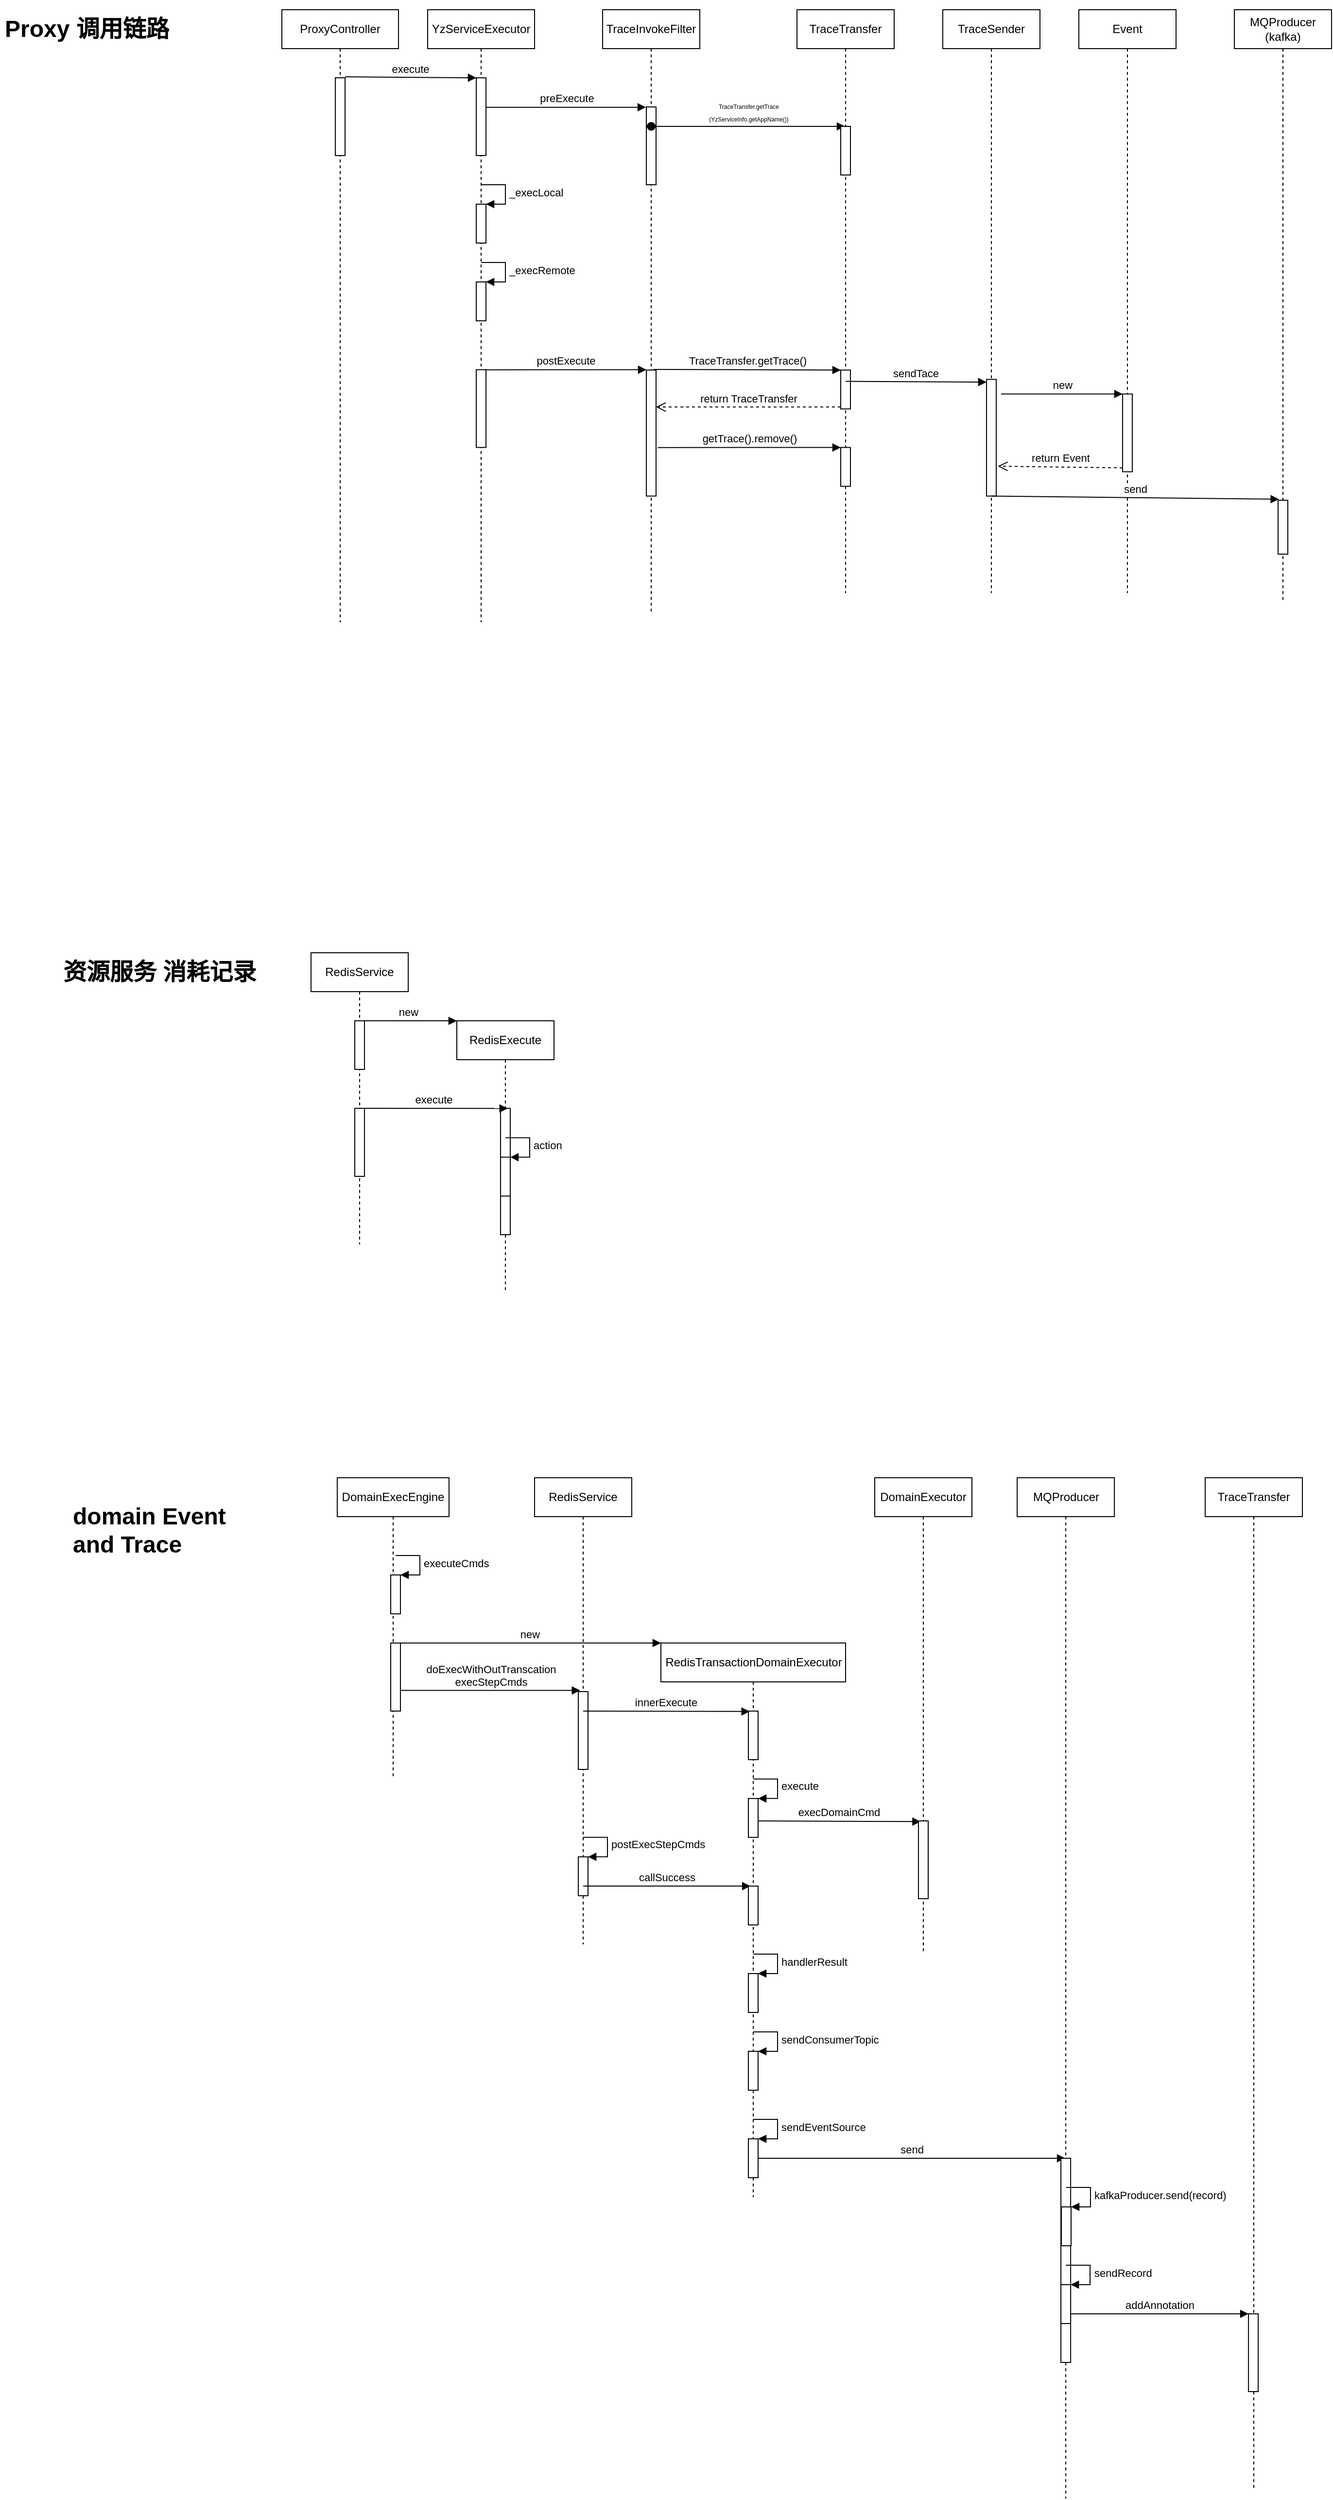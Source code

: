 <mxfile version="12.5.1" type="github">
  <diagram id="-fwhPAeI0vTTsdXvRMv6" name="第 1 页">
    <mxGraphModel dx="1810" dy="492" grid="1" gridSize="10" guides="1" tooltips="1" connect="1" arrows="1" fold="1" page="1" pageScale="1" pageWidth="827" pageHeight="1169" math="0" shadow="0">
      <root>
        <mxCell id="0"/>
        <mxCell id="1" parent="0"/>
        <mxCell id="Nz7b2B-T4ap1JmuyuAuI-36" value="YzServiceExecutor" style="shape=umlLifeline;perimeter=lifelinePerimeter;whiteSpace=wrap;html=1;container=1;collapsible=0;recursiveResize=0;outlineConnect=0;" parent="1" vertex="1">
          <mxGeometry x="120" y="120" width="110" height="630" as="geometry"/>
        </mxCell>
        <mxCell id="Nz7b2B-T4ap1JmuyuAuI-37" value="" style="html=1;points=[];perimeter=orthogonalPerimeter;" parent="Nz7b2B-T4ap1JmuyuAuI-36" vertex="1">
          <mxGeometry x="50" y="70" width="10" height="80" as="geometry"/>
        </mxCell>
        <mxCell id="Nz7b2B-T4ap1JmuyuAuI-74" value="" style="html=1;points=[];perimeter=orthogonalPerimeter;" parent="Nz7b2B-T4ap1JmuyuAuI-36" vertex="1">
          <mxGeometry x="50" y="370.25" width="10" height="80" as="geometry"/>
        </mxCell>
        <mxCell id="Y-8gsAqGTMaJMT4dQ_MY-1" value="" style="html=1;points=[];perimeter=orthogonalPerimeter;" vertex="1" parent="Nz7b2B-T4ap1JmuyuAuI-36">
          <mxGeometry x="50" y="200" width="10" height="40" as="geometry"/>
        </mxCell>
        <mxCell id="Y-8gsAqGTMaJMT4dQ_MY-2" value="_execLocal" style="edgeStyle=orthogonalEdgeStyle;html=1;align=left;spacingLeft=2;endArrow=block;rounded=0;entryX=1;entryY=0;" edge="1" target="Y-8gsAqGTMaJMT4dQ_MY-1" parent="Nz7b2B-T4ap1JmuyuAuI-36">
          <mxGeometry relative="1" as="geometry">
            <mxPoint x="55" y="180" as="sourcePoint"/>
            <Array as="points">
              <mxPoint x="80" y="180"/>
            </Array>
          </mxGeometry>
        </mxCell>
        <mxCell id="Y-8gsAqGTMaJMT4dQ_MY-3" value="" style="html=1;points=[];perimeter=orthogonalPerimeter;" vertex="1" parent="Nz7b2B-T4ap1JmuyuAuI-36">
          <mxGeometry x="50" y="280" width="10" height="40" as="geometry"/>
        </mxCell>
        <mxCell id="Y-8gsAqGTMaJMT4dQ_MY-4" value="_execRemote" style="edgeStyle=orthogonalEdgeStyle;html=1;align=left;spacingLeft=2;endArrow=block;rounded=0;entryX=1;entryY=0;" edge="1" target="Y-8gsAqGTMaJMT4dQ_MY-3" parent="Nz7b2B-T4ap1JmuyuAuI-36">
          <mxGeometry relative="1" as="geometry">
            <mxPoint x="55" y="260" as="sourcePoint"/>
            <Array as="points">
              <mxPoint x="80" y="260"/>
            </Array>
          </mxGeometry>
        </mxCell>
        <mxCell id="Nz7b2B-T4ap1JmuyuAuI-39" value="TraceInvokeFilter" style="shape=umlLifeline;perimeter=lifelinePerimeter;whiteSpace=wrap;html=1;container=1;collapsible=0;recursiveResize=0;outlineConnect=0;" parent="1" vertex="1">
          <mxGeometry x="300" y="120" width="100" height="620" as="geometry"/>
        </mxCell>
        <mxCell id="Nz7b2B-T4ap1JmuyuAuI-53" value="" style="html=1;points=[];perimeter=orthogonalPerimeter;" parent="Nz7b2B-T4ap1JmuyuAuI-39" vertex="1">
          <mxGeometry x="45" y="100" width="10" height="80" as="geometry"/>
        </mxCell>
        <mxCell id="Nz7b2B-T4ap1JmuyuAuI-57" value="&lt;font style=&quot;font-size: 6px&quot;&gt;TraceTransfer.getTrace&lt;br&gt;(YzServiceInfo.getAppName())&lt;/font&gt;" style="html=1;verticalAlign=bottom;startArrow=oval;startFill=1;endArrow=block;startSize=8;" parent="Nz7b2B-T4ap1JmuyuAuI-39" target="Nz7b2B-T4ap1JmuyuAuI-55" edge="1">
          <mxGeometry width="60" relative="1" as="geometry">
            <mxPoint x="50" y="120" as="sourcePoint"/>
            <mxPoint x="150" y="120" as="targetPoint"/>
          </mxGeometry>
        </mxCell>
        <mxCell id="Nz7b2B-T4ap1JmuyuAuI-64" value="" style="html=1;points=[];perimeter=orthogonalPerimeter;" parent="Nz7b2B-T4ap1JmuyuAuI-39" vertex="1">
          <mxGeometry x="45" y="370.65" width="10" height="129.6" as="geometry"/>
        </mxCell>
        <mxCell id="Nz7b2B-T4ap1JmuyuAuI-55" value="TraceTransfer" style="shape=umlLifeline;perimeter=lifelinePerimeter;whiteSpace=wrap;html=1;container=1;collapsible=0;recursiveResize=0;outlineConnect=0;" parent="1" vertex="1">
          <mxGeometry x="500" y="120" width="100" height="600" as="geometry"/>
        </mxCell>
        <mxCell id="Nz7b2B-T4ap1JmuyuAuI-59" value="" style="html=1;points=[];perimeter=orthogonalPerimeter;" parent="Nz7b2B-T4ap1JmuyuAuI-55" vertex="1">
          <mxGeometry x="45" y="120" width="10" height="50" as="geometry"/>
        </mxCell>
        <mxCell id="Nz7b2B-T4ap1JmuyuAuI-65" value="" style="html=1;points=[];perimeter=orthogonalPerimeter;" parent="Nz7b2B-T4ap1JmuyuAuI-55" vertex="1">
          <mxGeometry x="45" y="370.65" width="10" height="40" as="geometry"/>
        </mxCell>
        <mxCell id="Nz7b2B-T4ap1JmuyuAuI-78" value="" style="html=1;points=[];perimeter=orthogonalPerimeter;" parent="Nz7b2B-T4ap1JmuyuAuI-55" vertex="1">
          <mxGeometry x="45" y="450.25" width="10" height="40" as="geometry"/>
        </mxCell>
        <mxCell id="Nz7b2B-T4ap1JmuyuAuI-82" value="sendTace" style="html=1;verticalAlign=bottom;endArrow=block;entryX=0;entryY=0.023;entryDx=0;entryDy=0;entryPerimeter=0;" parent="Nz7b2B-T4ap1JmuyuAuI-55" target="Nz7b2B-T4ap1JmuyuAuI-83" edge="1">
          <mxGeometry width="80" relative="1" as="geometry">
            <mxPoint x="50" y="382.25" as="sourcePoint"/>
            <mxPoint x="140" y="380.25" as="targetPoint"/>
          </mxGeometry>
        </mxCell>
        <mxCell id="Nz7b2B-T4ap1JmuyuAuI-67" value="return TraceTransfer" style="html=1;verticalAlign=bottom;endArrow=open;dashed=1;endSize=8;exitX=0;exitY=0.95;" parent="1" source="Nz7b2B-T4ap1JmuyuAuI-65" target="Nz7b2B-T4ap1JmuyuAuI-64" edge="1">
          <mxGeometry relative="1" as="geometry">
            <mxPoint x="415" y="566.65" as="targetPoint"/>
          </mxGeometry>
        </mxCell>
        <mxCell id="Nz7b2B-T4ap1JmuyuAuI-66" value="TraceTransfer.getTrace()" style="html=1;verticalAlign=bottom;endArrow=block;entryX=0;entryY=0;exitX=0.743;exitY=-0.005;exitDx=0;exitDy=0;exitPerimeter=0;" parent="1" source="Nz7b2B-T4ap1JmuyuAuI-64" target="Nz7b2B-T4ap1JmuyuAuI-65" edge="1">
          <mxGeometry relative="1" as="geometry">
            <mxPoint x="190" y="490.65" as="sourcePoint"/>
          </mxGeometry>
        </mxCell>
        <mxCell id="Nz7b2B-T4ap1JmuyuAuI-69" value="ProxyController" style="shape=umlLifeline;perimeter=lifelinePerimeter;whiteSpace=wrap;html=1;container=1;collapsible=0;recursiveResize=0;outlineConnect=0;" parent="1" vertex="1">
          <mxGeometry x="-30" y="120" width="120" height="630" as="geometry"/>
        </mxCell>
        <mxCell id="Nz7b2B-T4ap1JmuyuAuI-70" value="" style="html=1;points=[];perimeter=orthogonalPerimeter;" parent="Nz7b2B-T4ap1JmuyuAuI-69" vertex="1">
          <mxGeometry x="55" y="70" width="10" height="80" as="geometry"/>
        </mxCell>
        <mxCell id="Nz7b2B-T4ap1JmuyuAuI-68" value="preExecute" style="html=1;verticalAlign=bottom;endArrow=block;entryX=-0.043;entryY=0.004;entryDx=0;entryDy=0;entryPerimeter=0;" parent="1" source="Nz7b2B-T4ap1JmuyuAuI-37" target="Nz7b2B-T4ap1JmuyuAuI-53" edge="1">
          <mxGeometry width="80" relative="1" as="geometry">
            <mxPoint x="190" y="220" as="sourcePoint"/>
            <mxPoint x="250" y="220" as="targetPoint"/>
          </mxGeometry>
        </mxCell>
        <mxCell id="Nz7b2B-T4ap1JmuyuAuI-73" value="execute" style="html=1;verticalAlign=bottom;endArrow=block;exitX=1;exitY=-0.012;exitDx=0;exitDy=0;exitPerimeter=0;" parent="1" source="Nz7b2B-T4ap1JmuyuAuI-70" edge="1">
          <mxGeometry width="80" relative="1" as="geometry">
            <mxPoint x="30" y="210" as="sourcePoint"/>
            <mxPoint x="170" y="190" as="targetPoint"/>
          </mxGeometry>
        </mxCell>
        <mxCell id="Nz7b2B-T4ap1JmuyuAuI-76" value="postExecute" style="html=1;verticalAlign=bottom;endArrow=block;entryX=0;entryY=0;exitX=0.917;exitY=0.002;exitDx=0;exitDy=0;exitPerimeter=0;" parent="1" source="Nz7b2B-T4ap1JmuyuAuI-74" edge="1">
          <mxGeometry relative="1" as="geometry">
            <mxPoint x="275" y="490.25" as="sourcePoint"/>
            <mxPoint x="345" y="490.25" as="targetPoint"/>
          </mxGeometry>
        </mxCell>
        <mxCell id="Nz7b2B-T4ap1JmuyuAuI-79" value="getTrace().remove()" style="html=1;verticalAlign=bottom;endArrow=block;entryX=0;entryY=0;exitX=1.167;exitY=0.615;exitDx=0;exitDy=0;exitPerimeter=0;" parent="1" source="Nz7b2B-T4ap1JmuyuAuI-64" target="Nz7b2B-T4ap1JmuyuAuI-78" edge="1">
          <mxGeometry relative="1" as="geometry">
            <mxPoint x="475" y="570.25" as="sourcePoint"/>
          </mxGeometry>
        </mxCell>
        <mxCell id="Nz7b2B-T4ap1JmuyuAuI-81" value="TraceSender" style="shape=umlLifeline;perimeter=lifelinePerimeter;whiteSpace=wrap;html=1;container=1;collapsible=0;recursiveResize=0;outlineConnect=0;" parent="1" vertex="1">
          <mxGeometry x="650" y="120" width="100" height="600" as="geometry"/>
        </mxCell>
        <mxCell id="Nz7b2B-T4ap1JmuyuAuI-83" value="" style="html=1;points=[];perimeter=orthogonalPerimeter;" parent="Nz7b2B-T4ap1JmuyuAuI-81" vertex="1">
          <mxGeometry x="45" y="380.25" width="10" height="120" as="geometry"/>
        </mxCell>
        <mxCell id="Nz7b2B-T4ap1JmuyuAuI-84" value="Event" style="shape=umlLifeline;perimeter=lifelinePerimeter;whiteSpace=wrap;html=1;container=1;collapsible=0;recursiveResize=0;outlineConnect=0;" parent="1" vertex="1">
          <mxGeometry x="790" y="120" width="100" height="600" as="geometry"/>
        </mxCell>
        <mxCell id="Nz7b2B-T4ap1JmuyuAuI-85" value="" style="html=1;points=[];perimeter=orthogonalPerimeter;" parent="Nz7b2B-T4ap1JmuyuAuI-84" vertex="1">
          <mxGeometry x="45" y="395.25" width="10" height="80" as="geometry"/>
        </mxCell>
        <mxCell id="Nz7b2B-T4ap1JmuyuAuI-86" value="new" style="html=1;verticalAlign=bottom;endArrow=block;entryX=0;entryY=0;" parent="Nz7b2B-T4ap1JmuyuAuI-84" target="Nz7b2B-T4ap1JmuyuAuI-85" edge="1">
          <mxGeometry relative="1" as="geometry">
            <mxPoint x="-80" y="395.25" as="sourcePoint"/>
          </mxGeometry>
        </mxCell>
        <mxCell id="Nz7b2B-T4ap1JmuyuAuI-87" value="return Event" style="html=1;verticalAlign=bottom;endArrow=open;dashed=1;endSize=8;exitX=0;exitY=0.95;entryX=1.167;entryY=0.744;entryDx=0;entryDy=0;entryPerimeter=0;" parent="1" source="Nz7b2B-T4ap1JmuyuAuI-85" target="Nz7b2B-T4ap1JmuyuAuI-83" edge="1">
          <mxGeometry relative="1" as="geometry">
            <mxPoint x="765" y="591.25" as="targetPoint"/>
          </mxGeometry>
        </mxCell>
        <mxCell id="Nz7b2B-T4ap1JmuyuAuI-88" value="MQProducer&lt;br&gt;(kafka)" style="shape=umlLifeline;perimeter=lifelinePerimeter;whiteSpace=wrap;html=1;container=1;collapsible=0;recursiveResize=0;outlineConnect=0;" parent="1" vertex="1">
          <mxGeometry x="950" y="120" width="100" height="610" as="geometry"/>
        </mxCell>
        <mxCell id="Nz7b2B-T4ap1JmuyuAuI-89" value="" style="html=1;points=[];perimeter=orthogonalPerimeter;" parent="Nz7b2B-T4ap1JmuyuAuI-88" vertex="1">
          <mxGeometry x="45" y="504.58" width="10" height="55.42" as="geometry"/>
        </mxCell>
        <mxCell id="Nz7b2B-T4ap1JmuyuAuI-91" value="send" style="html=1;verticalAlign=bottom;endArrow=block;entryX=0.083;entryY=-0.019;entryDx=0;entryDy=0;entryPerimeter=0;" parent="1" target="Nz7b2B-T4ap1JmuyuAuI-89" edge="1">
          <mxGeometry width="80" relative="1" as="geometry">
            <mxPoint x="700" y="620.25" as="sourcePoint"/>
            <mxPoint x="990" y="620.25" as="targetPoint"/>
          </mxGeometry>
        </mxCell>
        <mxCell id="Y-8gsAqGTMaJMT4dQ_MY-5" value="&lt;h1&gt;Proxy 调用链路&lt;/h1&gt;&lt;p&gt;&lt;br&gt;&lt;/p&gt;" style="text;html=1;strokeColor=none;fillColor=none;spacing=5;spacingTop=-20;whiteSpace=wrap;overflow=hidden;rounded=0;" vertex="1" parent="1">
          <mxGeometry x="-320" y="120" width="190" height="120" as="geometry"/>
        </mxCell>
        <mxCell id="Y-8gsAqGTMaJMT4dQ_MY-7" value="&lt;h1&gt;资源服务 消耗记录&lt;/h1&gt;&lt;p&gt;&lt;br&gt;&lt;/p&gt;" style="text;html=1;strokeColor=none;fillColor=none;spacing=5;spacingTop=-20;whiteSpace=wrap;overflow=hidden;rounded=0;" vertex="1" parent="1">
          <mxGeometry x="-260" y="1090" width="210" height="120" as="geometry"/>
        </mxCell>
        <mxCell id="Y-8gsAqGTMaJMT4dQ_MY-8" value="RedisExecute" style="shape=umlLifeline;perimeter=lifelinePerimeter;whiteSpace=wrap;html=1;container=1;collapsible=0;recursiveResize=0;outlineConnect=0;" vertex="1" parent="1">
          <mxGeometry x="150" y="1160" width="100" height="280" as="geometry"/>
        </mxCell>
        <mxCell id="Y-8gsAqGTMaJMT4dQ_MY-14" value="" style="html=1;points=[];perimeter=orthogonalPerimeter;" vertex="1" parent="Y-8gsAqGTMaJMT4dQ_MY-8">
          <mxGeometry x="45" y="90" width="10" height="130" as="geometry"/>
        </mxCell>
        <mxCell id="Y-8gsAqGTMaJMT4dQ_MY-15" value="" style="html=1;points=[];perimeter=orthogonalPerimeter;" vertex="1" parent="Y-8gsAqGTMaJMT4dQ_MY-8">
          <mxGeometry x="45" y="140.28" width="10" height="40" as="geometry"/>
        </mxCell>
        <mxCell id="Y-8gsAqGTMaJMT4dQ_MY-16" value="action" style="edgeStyle=orthogonalEdgeStyle;html=1;align=left;spacingLeft=2;endArrow=block;rounded=0;entryX=1;entryY=0;" edge="1" target="Y-8gsAqGTMaJMT4dQ_MY-15" parent="Y-8gsAqGTMaJMT4dQ_MY-8">
          <mxGeometry relative="1" as="geometry">
            <mxPoint x="50" y="120.28" as="sourcePoint"/>
            <Array as="points">
              <mxPoint x="75" y="120.28"/>
            </Array>
          </mxGeometry>
        </mxCell>
        <mxCell id="Y-8gsAqGTMaJMT4dQ_MY-9" value="RedisService" style="shape=umlLifeline;perimeter=lifelinePerimeter;whiteSpace=wrap;html=1;container=1;collapsible=0;recursiveResize=0;outlineConnect=0;" vertex="1" parent="1">
          <mxGeometry y="1090" width="100" height="300" as="geometry"/>
        </mxCell>
        <mxCell id="Y-8gsAqGTMaJMT4dQ_MY-10" value="" style="html=1;points=[];perimeter=orthogonalPerimeter;" vertex="1" parent="Y-8gsAqGTMaJMT4dQ_MY-9">
          <mxGeometry x="45" y="70" width="10" height="50" as="geometry"/>
        </mxCell>
        <mxCell id="Y-8gsAqGTMaJMT4dQ_MY-11" value="new" style="html=1;verticalAlign=bottom;endArrow=block;" edge="1" parent="Y-8gsAqGTMaJMT4dQ_MY-9">
          <mxGeometry width="80" relative="1" as="geometry">
            <mxPoint x="50" y="70" as="sourcePoint"/>
            <mxPoint x="150" y="70" as="targetPoint"/>
          </mxGeometry>
        </mxCell>
        <mxCell id="Y-8gsAqGTMaJMT4dQ_MY-12" value="" style="html=1;points=[];perimeter=orthogonalPerimeter;" vertex="1" parent="Y-8gsAqGTMaJMT4dQ_MY-9">
          <mxGeometry x="45" y="160" width="10" height="70" as="geometry"/>
        </mxCell>
        <mxCell id="Y-8gsAqGTMaJMT4dQ_MY-13" value="execute" style="html=1;verticalAlign=bottom;endArrow=block;entryX=0.741;entryY=0.001;entryDx=0;entryDy=0;entryPerimeter=0;" edge="1" parent="Y-8gsAqGTMaJMT4dQ_MY-9" target="Y-8gsAqGTMaJMT4dQ_MY-14">
          <mxGeometry width="80" relative="1" as="geometry">
            <mxPoint x="50" y="160" as="sourcePoint"/>
            <mxPoint x="190" y="160" as="targetPoint"/>
          </mxGeometry>
        </mxCell>
        <mxCell id="Y-8gsAqGTMaJMT4dQ_MY-17" value="&lt;h1&gt;domain Event and Trace&lt;/h1&gt;" style="text;html=1;strokeColor=none;fillColor=none;spacing=5;spacingTop=-20;whiteSpace=wrap;overflow=hidden;rounded=0;" vertex="1" parent="1">
          <mxGeometry x="-250" y="1650" width="210" height="120" as="geometry"/>
        </mxCell>
        <mxCell id="Y-8gsAqGTMaJMT4dQ_MY-18" value="DomainExecEngine" style="shape=umlLifeline;perimeter=lifelinePerimeter;whiteSpace=wrap;html=1;container=1;collapsible=0;recursiveResize=0;outlineConnect=0;" vertex="1" parent="1">
          <mxGeometry x="27" y="1630" width="115" height="310" as="geometry"/>
        </mxCell>
        <mxCell id="Y-8gsAqGTMaJMT4dQ_MY-19" value="" style="html=1;points=[];perimeter=orthogonalPerimeter;" vertex="1" parent="Y-8gsAqGTMaJMT4dQ_MY-18">
          <mxGeometry x="55" y="100" width="10" height="40" as="geometry"/>
        </mxCell>
        <mxCell id="Y-8gsAqGTMaJMT4dQ_MY-20" value="executeCmds" style="edgeStyle=orthogonalEdgeStyle;html=1;align=left;spacingLeft=2;endArrow=block;rounded=0;entryX=1;entryY=0;" edge="1" target="Y-8gsAqGTMaJMT4dQ_MY-19" parent="Y-8gsAqGTMaJMT4dQ_MY-18">
          <mxGeometry relative="1" as="geometry">
            <mxPoint x="60" y="80" as="sourcePoint"/>
            <Array as="points">
              <mxPoint x="85" y="80"/>
            </Array>
          </mxGeometry>
        </mxCell>
        <mxCell id="Y-8gsAqGTMaJMT4dQ_MY-22" value="" style="html=1;points=[];perimeter=orthogonalPerimeter;" vertex="1" parent="Y-8gsAqGTMaJMT4dQ_MY-18">
          <mxGeometry x="55" y="170" width="10" height="70" as="geometry"/>
        </mxCell>
        <mxCell id="Y-8gsAqGTMaJMT4dQ_MY-26" value="new" style="html=1;verticalAlign=bottom;endArrow=block;" edge="1" parent="Y-8gsAqGTMaJMT4dQ_MY-18">
          <mxGeometry width="80" relative="1" as="geometry">
            <mxPoint x="63" y="170" as="sourcePoint"/>
            <mxPoint x="333" y="170" as="targetPoint"/>
          </mxGeometry>
        </mxCell>
        <mxCell id="Y-8gsAqGTMaJMT4dQ_MY-21" value="RedisService" style="shape=umlLifeline;perimeter=lifelinePerimeter;whiteSpace=wrap;html=1;container=1;collapsible=0;recursiveResize=0;outlineConnect=0;" vertex="1" parent="1">
          <mxGeometry x="230" y="1630" width="100" height="480" as="geometry"/>
        </mxCell>
        <mxCell id="Y-8gsAqGTMaJMT4dQ_MY-24" value="" style="html=1;points=[];perimeter=orthogonalPerimeter;" vertex="1" parent="Y-8gsAqGTMaJMT4dQ_MY-21">
          <mxGeometry x="45" y="220" width="10" height="80" as="geometry"/>
        </mxCell>
        <mxCell id="Y-8gsAqGTMaJMT4dQ_MY-27" value="innerExecute" style="html=1;verticalAlign=bottom;endArrow=block;entryX=0.138;entryY=0.009;entryDx=0;entryDy=0;entryPerimeter=0;" edge="1" parent="Y-8gsAqGTMaJMT4dQ_MY-21" target="Y-8gsAqGTMaJMT4dQ_MY-28">
          <mxGeometry width="80" relative="1" as="geometry">
            <mxPoint x="50" y="240" as="sourcePoint"/>
            <mxPoint x="130" y="240" as="targetPoint"/>
          </mxGeometry>
        </mxCell>
        <mxCell id="Y-8gsAqGTMaJMT4dQ_MY-34" value="" style="html=1;points=[];perimeter=orthogonalPerimeter;" vertex="1" parent="Y-8gsAqGTMaJMT4dQ_MY-21">
          <mxGeometry x="45" y="389.93" width="10" height="40" as="geometry"/>
        </mxCell>
        <mxCell id="Y-8gsAqGTMaJMT4dQ_MY-35" value="postExecStepCmds" style="edgeStyle=orthogonalEdgeStyle;html=1;align=left;spacingLeft=2;endArrow=block;rounded=0;entryX=1;entryY=0;" edge="1" target="Y-8gsAqGTMaJMT4dQ_MY-34" parent="Y-8gsAqGTMaJMT4dQ_MY-21">
          <mxGeometry relative="1" as="geometry">
            <mxPoint x="50" y="369.93" as="sourcePoint"/>
            <Array as="points">
              <mxPoint x="75" y="369.93"/>
            </Array>
          </mxGeometry>
        </mxCell>
        <mxCell id="Y-8gsAqGTMaJMT4dQ_MY-36" value="callSuccess" style="html=1;verticalAlign=bottom;endArrow=block;entryX=0.207;entryY=0.001;entryDx=0;entryDy=0;entryPerimeter=0;" edge="1" parent="Y-8gsAqGTMaJMT4dQ_MY-21" target="Y-8gsAqGTMaJMT4dQ_MY-37">
          <mxGeometry width="80" relative="1" as="geometry">
            <mxPoint x="50" y="420" as="sourcePoint"/>
            <mxPoint x="130" y="420" as="targetPoint"/>
          </mxGeometry>
        </mxCell>
        <mxCell id="Y-8gsAqGTMaJMT4dQ_MY-25" value="RedisTransactionDomainExecutor" style="html=1;points=[];perimeter=orthogonalPerimeter;shape=umlLifeline;participant=label;fontFamily=Helvetica;fontSize=12;fontColor=#000000;align=center;strokeColor=#000000;fillColor=#ffffff;recursiveResize=0;container=1;collapsible=0;" vertex="1" parent="1">
          <mxGeometry x="360" y="1800" width="190" height="570" as="geometry"/>
        </mxCell>
        <mxCell id="Y-8gsAqGTMaJMT4dQ_MY-28" value="" style="html=1;points=[];perimeter=orthogonalPerimeter;" vertex="1" parent="Y-8gsAqGTMaJMT4dQ_MY-25">
          <mxGeometry x="90" y="70" width="10" height="50" as="geometry"/>
        </mxCell>
        <mxCell id="Y-8gsAqGTMaJMT4dQ_MY-29" value="" style="html=1;points=[];perimeter=orthogonalPerimeter;" vertex="1" parent="Y-8gsAqGTMaJMT4dQ_MY-25">
          <mxGeometry x="90" y="159.93" width="10" height="40" as="geometry"/>
        </mxCell>
        <mxCell id="Y-8gsAqGTMaJMT4dQ_MY-30" value="execute" style="edgeStyle=orthogonalEdgeStyle;html=1;align=left;spacingLeft=2;endArrow=block;rounded=0;entryX=1;entryY=0;" edge="1" target="Y-8gsAqGTMaJMT4dQ_MY-29" parent="Y-8gsAqGTMaJMT4dQ_MY-25">
          <mxGeometry relative="1" as="geometry">
            <mxPoint x="95" y="139.93" as="sourcePoint"/>
            <Array as="points">
              <mxPoint x="120" y="139.93"/>
            </Array>
          </mxGeometry>
        </mxCell>
        <mxCell id="Y-8gsAqGTMaJMT4dQ_MY-33" value="execDomainCmd" style="html=1;verticalAlign=bottom;endArrow=block;entryX=0.224;entryY=0.009;entryDx=0;entryDy=0;entryPerimeter=0;" edge="1" parent="Y-8gsAqGTMaJMT4dQ_MY-25" target="Y-8gsAqGTMaJMT4dQ_MY-32">
          <mxGeometry width="80" relative="1" as="geometry">
            <mxPoint x="100" y="183" as="sourcePoint"/>
            <mxPoint x="180" y="183" as="targetPoint"/>
          </mxGeometry>
        </mxCell>
        <mxCell id="Y-8gsAqGTMaJMT4dQ_MY-37" value="" style="html=1;points=[];perimeter=orthogonalPerimeter;" vertex="1" parent="Y-8gsAqGTMaJMT4dQ_MY-25">
          <mxGeometry x="90" y="250" width="10" height="40" as="geometry"/>
        </mxCell>
        <mxCell id="Y-8gsAqGTMaJMT4dQ_MY-38" value="" style="html=1;points=[];perimeter=orthogonalPerimeter;" vertex="1" parent="Y-8gsAqGTMaJMT4dQ_MY-25">
          <mxGeometry x="90" y="340" width="10" height="40" as="geometry"/>
        </mxCell>
        <mxCell id="Y-8gsAqGTMaJMT4dQ_MY-39" value="handlerResult" style="edgeStyle=orthogonalEdgeStyle;html=1;align=left;spacingLeft=2;endArrow=block;rounded=0;entryX=1;entryY=0;" edge="1" target="Y-8gsAqGTMaJMT4dQ_MY-38" parent="Y-8gsAqGTMaJMT4dQ_MY-25">
          <mxGeometry relative="1" as="geometry">
            <mxPoint x="95" y="320" as="sourcePoint"/>
            <Array as="points">
              <mxPoint x="120" y="320"/>
            </Array>
          </mxGeometry>
        </mxCell>
        <mxCell id="Y-8gsAqGTMaJMT4dQ_MY-40" value="" style="html=1;points=[];perimeter=orthogonalPerimeter;" vertex="1" parent="Y-8gsAqGTMaJMT4dQ_MY-25">
          <mxGeometry x="90" y="420" width="10" height="40" as="geometry"/>
        </mxCell>
        <mxCell id="Y-8gsAqGTMaJMT4dQ_MY-41" value="sendConsumerTopic" style="edgeStyle=orthogonalEdgeStyle;html=1;align=left;spacingLeft=2;endArrow=block;rounded=0;entryX=1;entryY=0;" edge="1" target="Y-8gsAqGTMaJMT4dQ_MY-40" parent="Y-8gsAqGTMaJMT4dQ_MY-25">
          <mxGeometry relative="1" as="geometry">
            <mxPoint x="95" y="400" as="sourcePoint"/>
            <Array as="points">
              <mxPoint x="120" y="400"/>
            </Array>
          </mxGeometry>
        </mxCell>
        <mxCell id="Y-8gsAqGTMaJMT4dQ_MY-42" value="" style="html=1;points=[];perimeter=orthogonalPerimeter;" vertex="1" parent="Y-8gsAqGTMaJMT4dQ_MY-25">
          <mxGeometry x="90" y="510" width="10" height="40" as="geometry"/>
        </mxCell>
        <mxCell id="Y-8gsAqGTMaJMT4dQ_MY-43" value="sendEventSource" style="edgeStyle=orthogonalEdgeStyle;html=1;align=left;spacingLeft=2;endArrow=block;rounded=0;entryX=1;entryY=0;" edge="1" target="Y-8gsAqGTMaJMT4dQ_MY-42" parent="Y-8gsAqGTMaJMT4dQ_MY-25">
          <mxGeometry relative="1" as="geometry">
            <mxPoint x="95" y="490" as="sourcePoint"/>
            <Array as="points">
              <mxPoint x="120" y="490"/>
            </Array>
          </mxGeometry>
        </mxCell>
        <mxCell id="Y-8gsAqGTMaJMT4dQ_MY-45" value="send" style="html=1;verticalAlign=bottom;endArrow=block;" edge="1" parent="Y-8gsAqGTMaJMT4dQ_MY-25" target="Y-8gsAqGTMaJMT4dQ_MY-44">
          <mxGeometry width="80" relative="1" as="geometry">
            <mxPoint x="100" y="530" as="sourcePoint"/>
            <mxPoint x="180" y="530" as="targetPoint"/>
          </mxGeometry>
        </mxCell>
        <mxCell id="Y-8gsAqGTMaJMT4dQ_MY-23" value="doExecWithOutTranscation&lt;br&gt;execStepCmds" style="html=1;verticalAlign=bottom;endArrow=block;entryX=0.19;entryY=-0.003;entryDx=0;entryDy=0;entryPerimeter=0;" edge="1" parent="1">
          <mxGeometry width="80" relative="1" as="geometry">
            <mxPoint x="92.0" y="1848.76" as="sourcePoint"/>
            <mxPoint x="276.9" y="1848.76" as="targetPoint"/>
          </mxGeometry>
        </mxCell>
        <mxCell id="Y-8gsAqGTMaJMT4dQ_MY-31" value="DomainExecutor" style="shape=umlLifeline;perimeter=lifelinePerimeter;whiteSpace=wrap;html=1;container=1;collapsible=0;recursiveResize=0;outlineConnect=0;" vertex="1" parent="1">
          <mxGeometry x="580" y="1630" width="100" height="490" as="geometry"/>
        </mxCell>
        <mxCell id="Y-8gsAqGTMaJMT4dQ_MY-32" value="" style="html=1;points=[];perimeter=orthogonalPerimeter;" vertex="1" parent="Y-8gsAqGTMaJMT4dQ_MY-31">
          <mxGeometry x="45" y="353" width="10" height="80" as="geometry"/>
        </mxCell>
        <mxCell id="Y-8gsAqGTMaJMT4dQ_MY-44" value="MQProducer" style="shape=umlLifeline;perimeter=lifelinePerimeter;whiteSpace=wrap;html=1;container=1;collapsible=0;recursiveResize=0;outlineConnect=0;" vertex="1" parent="1">
          <mxGeometry x="726.55" y="1630" width="100" height="1050" as="geometry"/>
        </mxCell>
        <mxCell id="Y-8gsAqGTMaJMT4dQ_MY-46" value="" style="html=1;points=[];perimeter=orthogonalPerimeter;" vertex="1" parent="Y-8gsAqGTMaJMT4dQ_MY-44">
          <mxGeometry x="45" y="700" width="10" height="210" as="geometry"/>
        </mxCell>
        <mxCell id="Y-8gsAqGTMaJMT4dQ_MY-47" value="" style="html=1;points=[];perimeter=orthogonalPerimeter;" vertex="1" parent="Y-8gsAqGTMaJMT4dQ_MY-44">
          <mxGeometry x="45.0" y="830" width="10" height="40" as="geometry"/>
        </mxCell>
        <mxCell id="Y-8gsAqGTMaJMT4dQ_MY-48" value="sendRecord" style="edgeStyle=orthogonalEdgeStyle;html=1;align=left;spacingLeft=2;endArrow=block;rounded=0;entryX=1;entryY=0;" edge="1" target="Y-8gsAqGTMaJMT4dQ_MY-47" parent="Y-8gsAqGTMaJMT4dQ_MY-44">
          <mxGeometry relative="1" as="geometry">
            <mxPoint x="50.0" y="810" as="sourcePoint"/>
            <Array as="points">
              <mxPoint x="75.0" y="810"/>
            </Array>
          </mxGeometry>
        </mxCell>
        <mxCell id="Y-8gsAqGTMaJMT4dQ_MY-55" value="addAnnotation" style="html=1;verticalAlign=bottom;endArrow=block;" edge="1" parent="Y-8gsAqGTMaJMT4dQ_MY-44" target="Y-8gsAqGTMaJMT4dQ_MY-54">
          <mxGeometry width="80" relative="1" as="geometry">
            <mxPoint x="54.55" y="860" as="sourcePoint"/>
            <mxPoint x="134.55" y="860" as="targetPoint"/>
          </mxGeometry>
        </mxCell>
        <mxCell id="Y-8gsAqGTMaJMT4dQ_MY-57" value="" style="html=1;points=[];perimeter=orthogonalPerimeter;" vertex="1" parent="Y-8gsAqGTMaJMT4dQ_MY-44">
          <mxGeometry x="45.45" y="750" width="10" height="40" as="geometry"/>
        </mxCell>
        <mxCell id="Y-8gsAqGTMaJMT4dQ_MY-58" value="kafkaProducer.send(record)" style="edgeStyle=orthogonalEdgeStyle;html=1;align=left;spacingLeft=2;endArrow=block;rounded=0;entryX=1;entryY=0;" edge="1" target="Y-8gsAqGTMaJMT4dQ_MY-57" parent="Y-8gsAqGTMaJMT4dQ_MY-44">
          <mxGeometry relative="1" as="geometry">
            <mxPoint x="50.45" y="730" as="sourcePoint"/>
            <Array as="points">
              <mxPoint x="75.45" y="730"/>
            </Array>
          </mxGeometry>
        </mxCell>
        <mxCell id="Y-8gsAqGTMaJMT4dQ_MY-50" value="&lt;span style=&quot;white-space: nowrap&quot;&gt;TraceTransfer&lt;/span&gt;" style="shape=umlLifeline;perimeter=lifelinePerimeter;whiteSpace=wrap;html=1;container=1;collapsible=0;recursiveResize=0;outlineConnect=0;" vertex="1" parent="1">
          <mxGeometry x="920" y="1630" width="100" height="1040" as="geometry"/>
        </mxCell>
        <mxCell id="Y-8gsAqGTMaJMT4dQ_MY-54" value="" style="html=1;points=[];perimeter=orthogonalPerimeter;" vertex="1" parent="Y-8gsAqGTMaJMT4dQ_MY-50">
          <mxGeometry x="44.55" y="860" width="10" height="80" as="geometry"/>
        </mxCell>
      </root>
    </mxGraphModel>
  </diagram>
</mxfile>
